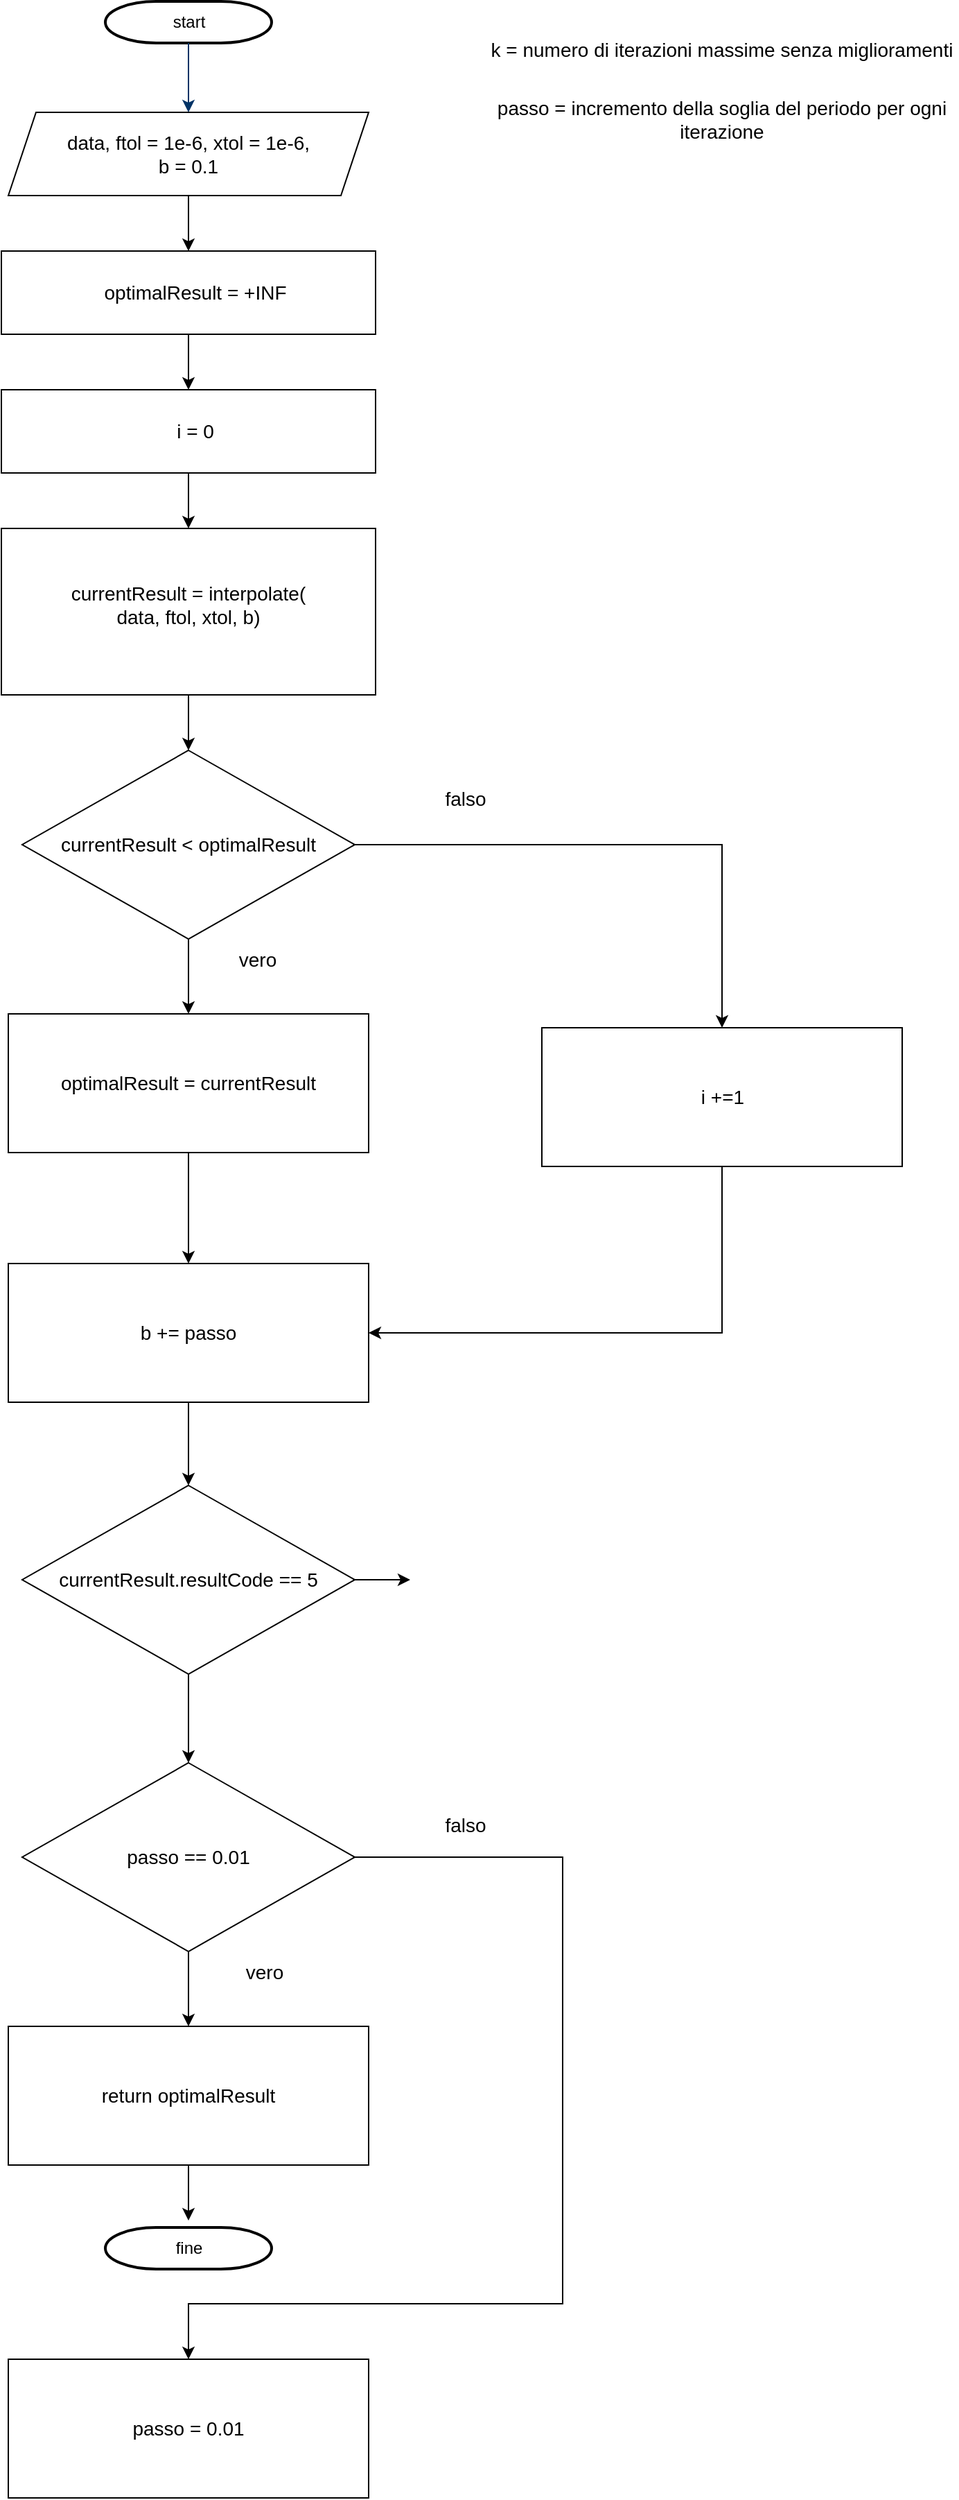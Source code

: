 <mxfile version="17.4.0" type="github">
  <diagram id="6a731a19-8d31-9384-78a2-239565b7b9f0" name="Page-1">
    <mxGraphModel dx="946" dy="516" grid="1" gridSize="10" guides="1" tooltips="1" connect="1" arrows="1" fold="1" page="1" pageScale="1" pageWidth="1169" pageHeight="827" background="none" math="0" shadow="0">
      <root>
        <mxCell id="0" />
        <mxCell id="1" parent="0" />
        <mxCell id="2" value="start" style="shape=mxgraph.flowchart.terminator;strokeWidth=2;gradientColor=none;gradientDirection=north;fontStyle=0;html=1;" parent="1" vertex="1">
          <mxGeometry x="275" y="60" width="120" height="30" as="geometry" />
        </mxCell>
        <mxCell id="7" style="fontStyle=1;strokeColor=#003366;strokeWidth=1;html=1;entryX=0.5;entryY=0;entryDx=0;entryDy=0;" parent="1" source="2" target="Mcld1OXDu3ZVwBjZxup_-56" edge="1">
          <mxGeometry relative="1" as="geometry">
            <mxPoint x="335" y="130" as="targetPoint" />
          </mxGeometry>
        </mxCell>
        <mxCell id="Mcld1OXDu3ZVwBjZxup_-55" value="" style="shape=parallelogram;perimeter=parallelogramPerimeter;whiteSpace=wrap;html=1;fixedSize=1;" vertex="1" parent="1">
          <mxGeometry x="205" y="140" width="260" height="60" as="geometry" />
        </mxCell>
        <mxCell id="Mcld1OXDu3ZVwBjZxup_-59" style="edgeStyle=orthogonalEdgeStyle;rounded=0;orthogonalLoop=1;jettySize=auto;html=1;exitX=0.5;exitY=1;exitDx=0;exitDy=0;entryX=0.5;entryY=0;entryDx=0;entryDy=0;fontSize=14;" edge="1" parent="1" source="Mcld1OXDu3ZVwBjZxup_-56" target="Mcld1OXDu3ZVwBjZxup_-57">
          <mxGeometry relative="1" as="geometry" />
        </mxCell>
        <mxCell id="Mcld1OXDu3ZVwBjZxup_-56" value="&lt;div&gt;&lt;font style=&quot;font-size: 14px&quot;&gt;data, ftol = 1e-6, xtol = &lt;/font&gt;&lt;font style=&quot;font-size: 14px&quot;&gt;&lt;font style=&quot;font-size: 14px&quot;&gt;1e-6&lt;/font&gt;, &lt;br&gt;&lt;/font&gt;&lt;/div&gt;&lt;div&gt;&lt;font style=&quot;font-size: 14px&quot;&gt;b = 0.1&lt;/font&gt;&lt;/div&gt;" style="text;html=1;strokeColor=none;fillColor=none;align=center;verticalAlign=middle;whiteSpace=wrap;rounded=0;" vertex="1" parent="1">
          <mxGeometry x="225" y="140" width="220" height="60" as="geometry" />
        </mxCell>
        <mxCell id="Mcld1OXDu3ZVwBjZxup_-67" style="edgeStyle=orthogonalEdgeStyle;rounded=0;orthogonalLoop=1;jettySize=auto;html=1;exitX=0.5;exitY=1;exitDx=0;exitDy=0;entryX=0.5;entryY=0;entryDx=0;entryDy=0;fontSize=14;" edge="1" parent="1" source="Mcld1OXDu3ZVwBjZxup_-57" target="Mcld1OXDu3ZVwBjZxup_-62">
          <mxGeometry relative="1" as="geometry" />
        </mxCell>
        <mxCell id="Mcld1OXDu3ZVwBjZxup_-57" value="" style="rounded=0;whiteSpace=wrap;html=1;fontSize=14;" vertex="1" parent="1">
          <mxGeometry x="200" y="240" width="270" height="60" as="geometry" />
        </mxCell>
        <mxCell id="Mcld1OXDu3ZVwBjZxup_-58" value="optimalResult = +INF" style="text;html=1;strokeColor=none;fillColor=none;align=center;verticalAlign=middle;whiteSpace=wrap;rounded=0;fontSize=14;" vertex="1" parent="1">
          <mxGeometry x="235" y="255" width="210" height="30" as="geometry" />
        </mxCell>
        <mxCell id="Mcld1OXDu3ZVwBjZxup_-115" style="edgeStyle=orthogonalEdgeStyle;rounded=0;orthogonalLoop=1;jettySize=auto;html=1;exitX=0.5;exitY=1;exitDx=0;exitDy=0;entryX=0.5;entryY=0;entryDx=0;entryDy=0;fontSize=14;" edge="1" parent="1" source="Mcld1OXDu3ZVwBjZxup_-62" target="Mcld1OXDu3ZVwBjZxup_-75">
          <mxGeometry relative="1" as="geometry" />
        </mxCell>
        <mxCell id="Mcld1OXDu3ZVwBjZxup_-62" value="" style="rounded=0;whiteSpace=wrap;html=1;fontSize=14;" vertex="1" parent="1">
          <mxGeometry x="200" y="340" width="270" height="60" as="geometry" />
        </mxCell>
        <mxCell id="Mcld1OXDu3ZVwBjZxup_-63" value="i = 0" style="text;html=1;strokeColor=none;fillColor=none;align=center;verticalAlign=middle;whiteSpace=wrap;rounded=0;fontSize=14;" vertex="1" parent="1">
          <mxGeometry x="235" y="355" width="210" height="30" as="geometry" />
        </mxCell>
        <mxCell id="Mcld1OXDu3ZVwBjZxup_-80" style="edgeStyle=orthogonalEdgeStyle;rounded=0;orthogonalLoop=1;jettySize=auto;html=1;exitX=0.5;exitY=1;exitDx=0;exitDy=0;entryX=0.5;entryY=0;entryDx=0;entryDy=0;fontSize=14;" edge="1" parent="1" source="Mcld1OXDu3ZVwBjZxup_-75" target="Mcld1OXDu3ZVwBjZxup_-77">
          <mxGeometry relative="1" as="geometry" />
        </mxCell>
        <mxCell id="Mcld1OXDu3ZVwBjZxup_-75" value="" style="rounded=0;whiteSpace=wrap;html=1;fontSize=14;" vertex="1" parent="1">
          <mxGeometry x="200" y="440" width="270" height="120" as="geometry" />
        </mxCell>
        <mxCell id="Mcld1OXDu3ZVwBjZxup_-76" value="&lt;div&gt;currentResult = interpolate(&lt;/div&gt;&lt;div&gt;data, ftol, xtol, b)&lt;/div&gt;" style="text;html=1;strokeColor=none;fillColor=none;align=center;verticalAlign=middle;whiteSpace=wrap;rounded=0;fontSize=14;" vertex="1" parent="1">
          <mxGeometry x="230" y="470" width="210" height="50" as="geometry" />
        </mxCell>
        <mxCell id="Mcld1OXDu3ZVwBjZxup_-82" style="edgeStyle=orthogonalEdgeStyle;rounded=0;orthogonalLoop=1;jettySize=auto;html=1;exitX=0.5;exitY=1;exitDx=0;exitDy=0;fontSize=14;" edge="1" parent="1" source="Mcld1OXDu3ZVwBjZxup_-77">
          <mxGeometry relative="1" as="geometry">
            <mxPoint x="335" y="790" as="targetPoint" />
          </mxGeometry>
        </mxCell>
        <mxCell id="Mcld1OXDu3ZVwBjZxup_-85" style="edgeStyle=orthogonalEdgeStyle;rounded=0;orthogonalLoop=1;jettySize=auto;html=1;exitX=1;exitY=0.5;exitDx=0;exitDy=0;fontSize=14;entryX=0.5;entryY=0;entryDx=0;entryDy=0;" edge="1" parent="1" source="Mcld1OXDu3ZVwBjZxup_-77" target="Mcld1OXDu3ZVwBjZxup_-91">
          <mxGeometry relative="1" as="geometry">
            <mxPoint x="715" y="790" as="targetPoint" />
            <Array as="points">
              <mxPoint x="720" y="668" />
            </Array>
          </mxGeometry>
        </mxCell>
        <mxCell id="Mcld1OXDu3ZVwBjZxup_-77" value="" style="rhombus;whiteSpace=wrap;html=1;fontSize=14;" vertex="1" parent="1">
          <mxGeometry x="215" y="600" width="240" height="136" as="geometry" />
        </mxCell>
        <mxCell id="Mcld1OXDu3ZVwBjZxup_-78" value="currentResult &amp;lt; optimalResult" style="text;html=1;strokeColor=none;fillColor=none;align=center;verticalAlign=middle;whiteSpace=wrap;rounded=0;fontSize=14;" vertex="1" parent="1">
          <mxGeometry x="210" y="608" width="250" height="120" as="geometry" />
        </mxCell>
        <mxCell id="Mcld1OXDu3ZVwBjZxup_-88" style="edgeStyle=orthogonalEdgeStyle;rounded=0;orthogonalLoop=1;jettySize=auto;html=1;exitX=0.5;exitY=1;exitDx=0;exitDy=0;fontSize=14;" edge="1" parent="1" source="Mcld1OXDu3ZVwBjZxup_-83">
          <mxGeometry relative="1" as="geometry">
            <mxPoint x="335" y="970" as="targetPoint" />
          </mxGeometry>
        </mxCell>
        <mxCell id="Mcld1OXDu3ZVwBjZxup_-83" value="" style="rounded=0;whiteSpace=wrap;html=1;fontSize=14;" vertex="1" parent="1">
          <mxGeometry x="205" y="790" width="260" height="100" as="geometry" />
        </mxCell>
        <mxCell id="Mcld1OXDu3ZVwBjZxup_-84" value="optimalResult = currentResult" style="text;html=1;strokeColor=none;fillColor=none;align=center;verticalAlign=middle;whiteSpace=wrap;rounded=0;fontSize=14;" vertex="1" parent="1">
          <mxGeometry x="230" y="815" width="210" height="50" as="geometry" />
        </mxCell>
        <mxCell id="Mcld1OXDu3ZVwBjZxup_-86" value="vero" style="text;html=1;strokeColor=none;fillColor=none;align=center;verticalAlign=middle;whiteSpace=wrap;rounded=0;fontSize=14;" vertex="1" parent="1">
          <mxGeometry x="355" y="736" width="60" height="30" as="geometry" />
        </mxCell>
        <mxCell id="Mcld1OXDu3ZVwBjZxup_-87" value="falso" style="text;html=1;strokeColor=none;fillColor=none;align=center;verticalAlign=middle;whiteSpace=wrap;rounded=0;fontSize=14;" vertex="1" parent="1">
          <mxGeometry x="505" y="620" width="60" height="30" as="geometry" />
        </mxCell>
        <mxCell id="Mcld1OXDu3ZVwBjZxup_-119" style="edgeStyle=orthogonalEdgeStyle;rounded=0;orthogonalLoop=1;jettySize=auto;html=1;exitX=0.5;exitY=1;exitDx=0;exitDy=0;fontSize=14;entryX=1;entryY=0.5;entryDx=0;entryDy=0;" edge="1" parent="1" source="Mcld1OXDu3ZVwBjZxup_-91" target="Mcld1OXDu3ZVwBjZxup_-93">
          <mxGeometry relative="1" as="geometry">
            <mxPoint x="720" y="1030" as="targetPoint" />
          </mxGeometry>
        </mxCell>
        <mxCell id="Mcld1OXDu3ZVwBjZxup_-91" value="" style="rounded=0;whiteSpace=wrap;html=1;fontSize=14;" vertex="1" parent="1">
          <mxGeometry x="590" y="800" width="260" height="100" as="geometry" />
        </mxCell>
        <mxCell id="Mcld1OXDu3ZVwBjZxup_-92" value="i +=1" style="text;html=1;strokeColor=none;fillColor=none;align=center;verticalAlign=middle;whiteSpace=wrap;rounded=0;fontSize=14;" vertex="1" parent="1">
          <mxGeometry x="607.5" y="827.5" width="225" height="45" as="geometry" />
        </mxCell>
        <mxCell id="Mcld1OXDu3ZVwBjZxup_-100" value="" style="edgeStyle=orthogonalEdgeStyle;rounded=0;orthogonalLoop=1;jettySize=auto;html=1;fontSize=14;" edge="1" parent="1" source="Mcld1OXDu3ZVwBjZxup_-93" target="Mcld1OXDu3ZVwBjZxup_-98">
          <mxGeometry relative="1" as="geometry" />
        </mxCell>
        <mxCell id="Mcld1OXDu3ZVwBjZxup_-93" value="" style="rounded=0;whiteSpace=wrap;html=1;fontSize=14;" vertex="1" parent="1">
          <mxGeometry x="205" y="970" width="260" height="100" as="geometry" />
        </mxCell>
        <mxCell id="Mcld1OXDu3ZVwBjZxup_-94" value="b += passo" style="text;html=1;strokeColor=none;fillColor=none;align=center;verticalAlign=middle;whiteSpace=wrap;rounded=0;fontSize=14;" vertex="1" parent="1">
          <mxGeometry x="230" y="995" width="210" height="50" as="geometry" />
        </mxCell>
        <mxCell id="Mcld1OXDu3ZVwBjZxup_-96" value="k = numero di iterazioni massime senza miglioramenti" style="text;html=1;strokeColor=none;fillColor=none;align=center;verticalAlign=middle;whiteSpace=wrap;rounded=0;fontSize=14;" vertex="1" parent="1">
          <mxGeometry x="550" y="80" width="340" height="30" as="geometry" />
        </mxCell>
        <mxCell id="Mcld1OXDu3ZVwBjZxup_-101" style="edgeStyle=orthogonalEdgeStyle;rounded=0;orthogonalLoop=1;jettySize=auto;html=1;exitX=0.5;exitY=1;exitDx=0;exitDy=0;fontSize=14;" edge="1" parent="1" source="Mcld1OXDu3ZVwBjZxup_-98">
          <mxGeometry relative="1" as="geometry">
            <mxPoint x="335" y="1330" as="targetPoint" />
          </mxGeometry>
        </mxCell>
        <mxCell id="Mcld1OXDu3ZVwBjZxup_-102" style="edgeStyle=orthogonalEdgeStyle;rounded=0;orthogonalLoop=1;jettySize=auto;html=1;exitX=1;exitY=0.5;exitDx=0;exitDy=0;fontSize=14;" edge="1" parent="1" source="Mcld1OXDu3ZVwBjZxup_-98">
          <mxGeometry relative="1" as="geometry">
            <mxPoint x="495" y="1198" as="targetPoint" />
          </mxGeometry>
        </mxCell>
        <mxCell id="Mcld1OXDu3ZVwBjZxup_-98" value="" style="rhombus;whiteSpace=wrap;html=1;fontSize=14;" vertex="1" parent="1">
          <mxGeometry x="215" y="1130" width="240" height="136" as="geometry" />
        </mxCell>
        <mxCell id="Mcld1OXDu3ZVwBjZxup_-99" value="&lt;div&gt;currentResult.resultCode == 5&lt;/div&gt;" style="text;html=1;strokeColor=none;fillColor=none;align=center;verticalAlign=middle;whiteSpace=wrap;rounded=0;fontSize=14;" vertex="1" parent="1">
          <mxGeometry x="210" y="1138" width="250" height="120" as="geometry" />
        </mxCell>
        <mxCell id="Mcld1OXDu3ZVwBjZxup_-103" value="" style="rounded=0;whiteSpace=wrap;html=1;fontSize=14;" vertex="1" parent="1">
          <mxGeometry x="205" y="1760" width="260" height="100" as="geometry" />
        </mxCell>
        <mxCell id="Mcld1OXDu3ZVwBjZxup_-104" value="passo = 0.01" style="text;html=1;strokeColor=none;fillColor=none;align=center;verticalAlign=middle;whiteSpace=wrap;rounded=0;fontSize=14;" vertex="1" parent="1">
          <mxGeometry x="230" y="1785" width="210" height="50" as="geometry" />
        </mxCell>
        <mxCell id="Mcld1OXDu3ZVwBjZxup_-105" value="passo = incremento della soglia del periodo per ogni iterazione" style="text;html=1;strokeColor=none;fillColor=none;align=center;verticalAlign=middle;whiteSpace=wrap;rounded=0;fontSize=14;" vertex="1" parent="1">
          <mxGeometry x="550" y="130" width="340" height="30" as="geometry" />
        </mxCell>
        <mxCell id="Mcld1OXDu3ZVwBjZxup_-108" style="edgeStyle=orthogonalEdgeStyle;rounded=0;orthogonalLoop=1;jettySize=auto;html=1;exitX=0.5;exitY=1;exitDx=0;exitDy=0;fontSize=14;" edge="1" parent="1" source="Mcld1OXDu3ZVwBjZxup_-106">
          <mxGeometry relative="1" as="geometry">
            <mxPoint x="335" y="1520" as="targetPoint" />
          </mxGeometry>
        </mxCell>
        <mxCell id="Mcld1OXDu3ZVwBjZxup_-111" style="edgeStyle=orthogonalEdgeStyle;rounded=0;orthogonalLoop=1;jettySize=auto;html=1;exitX=1;exitY=0.5;exitDx=0;exitDy=0;fontSize=14;entryX=0.5;entryY=0;entryDx=0;entryDy=0;" edge="1" parent="1" source="Mcld1OXDu3ZVwBjZxup_-106" target="Mcld1OXDu3ZVwBjZxup_-103">
          <mxGeometry relative="1" as="geometry">
            <mxPoint x="615" y="1690" as="targetPoint" />
            <Array as="points">
              <mxPoint x="605" y="1398" />
              <mxPoint x="605" y="1720" />
              <mxPoint x="335" y="1720" />
            </Array>
          </mxGeometry>
        </mxCell>
        <mxCell id="Mcld1OXDu3ZVwBjZxup_-106" value="" style="rhombus;whiteSpace=wrap;html=1;fontSize=14;" vertex="1" parent="1">
          <mxGeometry x="215" y="1330" width="240" height="136" as="geometry" />
        </mxCell>
        <mxCell id="Mcld1OXDu3ZVwBjZxup_-107" value="passo == 0.01" style="text;html=1;strokeColor=none;fillColor=none;align=center;verticalAlign=middle;whiteSpace=wrap;rounded=0;fontSize=14;" vertex="1" parent="1">
          <mxGeometry x="265" y="1370" width="140" height="56" as="geometry" />
        </mxCell>
        <mxCell id="Mcld1OXDu3ZVwBjZxup_-112" style="edgeStyle=orthogonalEdgeStyle;rounded=0;orthogonalLoop=1;jettySize=auto;html=1;exitX=0.5;exitY=1;exitDx=0;exitDy=0;fontSize=14;" edge="1" parent="1" source="Mcld1OXDu3ZVwBjZxup_-109">
          <mxGeometry relative="1" as="geometry">
            <mxPoint x="335" y="1660" as="targetPoint" />
          </mxGeometry>
        </mxCell>
        <mxCell id="Mcld1OXDu3ZVwBjZxup_-109" value="" style="rounded=0;whiteSpace=wrap;html=1;fontSize=14;" vertex="1" parent="1">
          <mxGeometry x="205" y="1520" width="260" height="100" as="geometry" />
        </mxCell>
        <mxCell id="Mcld1OXDu3ZVwBjZxup_-110" value="return optimalResult" style="text;html=1;strokeColor=none;fillColor=none;align=center;verticalAlign=middle;whiteSpace=wrap;rounded=0;fontSize=14;" vertex="1" parent="1">
          <mxGeometry x="230" y="1545" width="210" height="50" as="geometry" />
        </mxCell>
        <mxCell id="Mcld1OXDu3ZVwBjZxup_-114" value="fine" style="shape=mxgraph.flowchart.terminator;strokeWidth=2;gradientColor=none;gradientDirection=north;fontStyle=0;html=1;" vertex="1" parent="1">
          <mxGeometry x="275" y="1665" width="120" height="30" as="geometry" />
        </mxCell>
        <mxCell id="Mcld1OXDu3ZVwBjZxup_-120" value="vero" style="text;html=1;strokeColor=none;fillColor=none;align=center;verticalAlign=middle;whiteSpace=wrap;rounded=0;fontSize=14;" vertex="1" parent="1">
          <mxGeometry x="360" y="1466" width="60" height="30" as="geometry" />
        </mxCell>
        <mxCell id="Mcld1OXDu3ZVwBjZxup_-121" value="falso" style="text;html=1;strokeColor=none;fillColor=none;align=center;verticalAlign=middle;whiteSpace=wrap;rounded=0;fontSize=14;" vertex="1" parent="1">
          <mxGeometry x="505" y="1360" width="60" height="30" as="geometry" />
        </mxCell>
      </root>
    </mxGraphModel>
  </diagram>
</mxfile>
